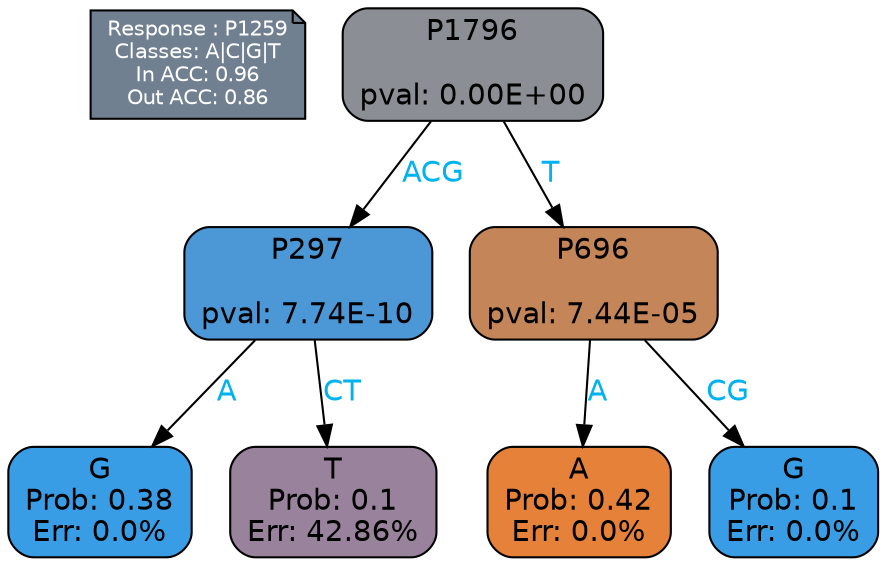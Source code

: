 digraph Tree {
node [shape=box, style="filled, rounded", color="black", fontname=helvetica] ;
graph [ranksep=equally, splines=polylines, bgcolor=transparent, dpi=600] ;
edge [fontname=helvetica] ;
LEGEND [label="Response : P1259
Classes: A|C|G|T
In ACC: 0.96
Out ACC: 0.86
",shape=note,align=left,style=filled,fillcolor="slategray",fontcolor="white",fontsize=10];1 [label="P1796

pval: 0.00E+00", fillcolor="#8b8e95"] ;
2 [label="P297

pval: 7.74E-10", fillcolor="#4c97d5"] ;
3 [label="G
Prob: 0.38
Err: 0.0%", fillcolor="#399de5"] ;
4 [label="T
Prob: 0.1
Err: 42.86%", fillcolor="#99829b"] ;
5 [label="P696

pval: 7.44E-05", fillcolor="#c48659"] ;
6 [label="A
Prob: 0.42
Err: 0.0%", fillcolor="#e58139"] ;
7 [label="G
Prob: 0.1
Err: 0.0%", fillcolor="#399de5"] ;
1 -> 2 [label="ACG",fontcolor=deepskyblue2] ;
1 -> 5 [label="T",fontcolor=deepskyblue2] ;
2 -> 3 [label="A",fontcolor=deepskyblue2] ;
2 -> 4 [label="CT",fontcolor=deepskyblue2] ;
5 -> 6 [label="A",fontcolor=deepskyblue2] ;
5 -> 7 [label="CG",fontcolor=deepskyblue2] ;
{rank = same; 3;4;6;7;}{rank = same; LEGEND;1;}}